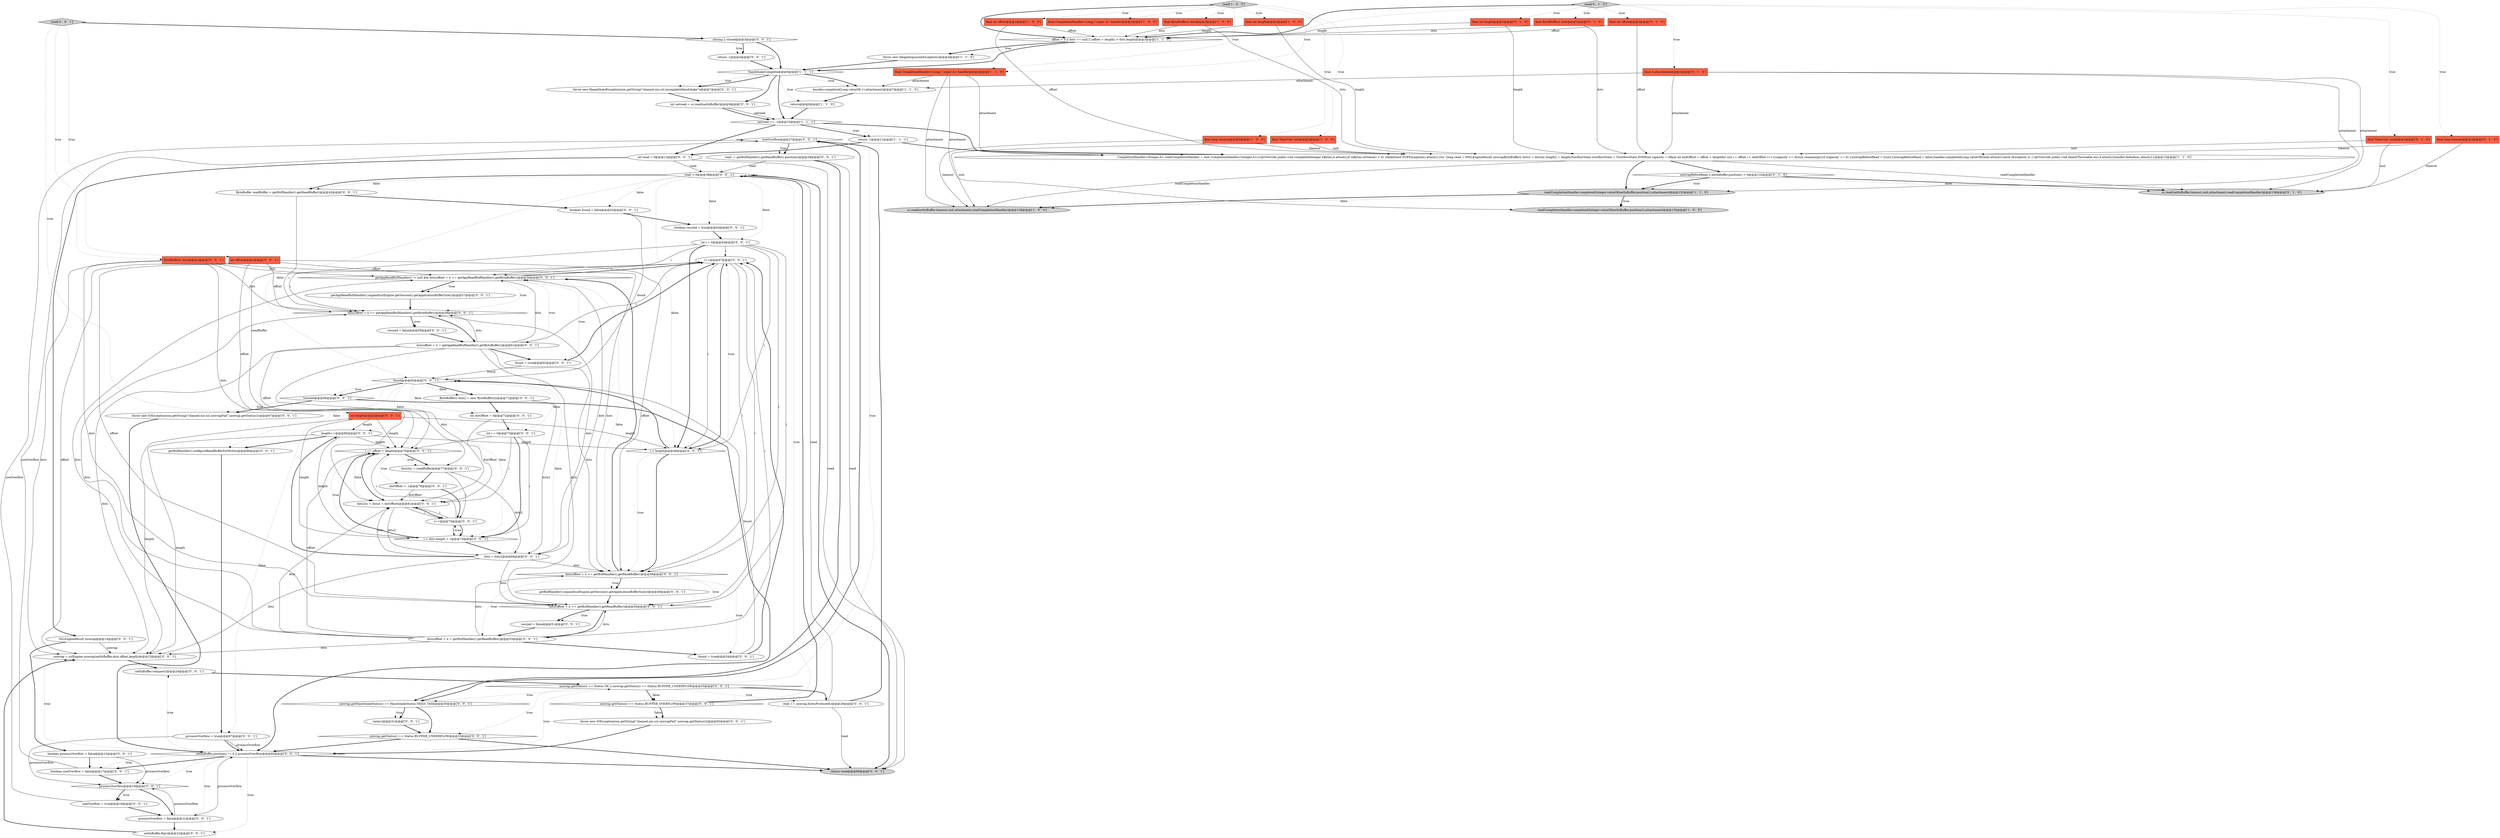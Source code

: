 digraph {
49 [style = filled, label = "useOverflow@@@27@@@['0', '0', '1']", fillcolor = white, shape = diamond image = "AAA0AAABBB3BBB"];
13 [style = filled, label = "final long timeout@@@2@@@['1', '0', '0']", fillcolor = tomato, shape = box image = "AAA0AAABBB1BBB"];
10 [style = filled, label = "sc.read(netInBuffer,timeout,unit,attachment,readCompletionHandler)@@@138@@@['1', '0', '0']", fillcolor = lightgray, shape = ellipse image = "AAA0AAABBB1BBB"];
82 [style = filled, label = "int i = 0@@@45@@@['0', '0', '1']", fillcolor = white, shape = ellipse image = "AAA0AAABBB3BBB"];
69 [style = filled, label = "!resized@@@66@@@['0', '0', '1']", fillcolor = white, shape = diamond image = "AAA0AAABBB3BBB"];
68 [style = filled, label = "getBufHandler().expand(sslEngine.getSession().getApplicationBufferSize())@@@49@@@['0', '0', '1']", fillcolor = white, shape = ellipse image = "AAA0AAABBB3BBB"];
58 [style = filled, label = "read > 0@@@38@@@['0', '0', '1']", fillcolor = white, shape = diamond image = "AAA0AAABBB3BBB"];
33 [style = filled, label = "boolean processOverflow = false@@@15@@@['0', '0', '1']", fillcolor = white, shape = ellipse image = "AAA0AAABBB3BBB"];
7 [style = filled, label = "final ByteBuffer(( dsts@@@2@@@['1', '0', '0']", fillcolor = tomato, shape = box image = "AAA0AAABBB1BBB"];
54 [style = filled, label = "length++@@@85@@@['0', '0', '1']", fillcolor = white, shape = ellipse image = "AAA0AAABBB3BBB"];
62 [style = filled, label = "ByteBuffer(( dsts@@@2@@@['0', '0', '1']", fillcolor = tomato, shape = box image = "AAA0AAABBB3BBB"];
20 [style = filled, label = "final A attachment@@@2@@@['0', '1', '0']", fillcolor = tomato, shape = box image = "AAA0AAABBB2BBB"];
9 [style = filled, label = "final int offset@@@2@@@['1', '0', '0']", fillcolor = tomato, shape = box image = "AAA0AAABBB1BBB"];
63 [style = filled, label = "i++@@@47@@@['0', '0', '1']", fillcolor = white, shape = ellipse image = "AAA0AAABBB3BBB"];
66 [style = filled, label = "int i = 0@@@73@@@['0', '0', '1']", fillcolor = white, shape = ellipse image = "AAA0AAABBB3BBB"];
60 [style = filled, label = "found = true@@@62@@@['0', '0', '1']", fillcolor = white, shape = ellipse image = "AAA0AAABBB3BBB"];
75 [style = filled, label = "read -= getBufHandler().getReadBuffer().position()@@@28@@@['0', '0', '1']", fillcolor = white, shape = ellipse image = "AAA0AAABBB3BBB"];
41 [style = filled, label = "getAppReadBufHandler() != null && dsts(offset + i( == getAppReadBufHandler().getByteBuffer()@@@56@@@['0', '0', '1']", fillcolor = white, shape = diamond image = "AAA0AAABBB3BBB"];
86 [style = filled, label = "return read@@@96@@@['0', '0', '1']", fillcolor = lightgray, shape = ellipse image = "AAA0AAABBB3BBB"];
79 [style = filled, label = "dsts2(i( = dsts(i + dstOffset(@@@81@@@['0', '0', '1']", fillcolor = white, shape = ellipse image = "AAA0AAABBB3BBB"];
26 [style = filled, label = "final ByteBuffer(( dsts@@@2@@@['0', '1', '0']", fillcolor = tomato, shape = box image = "AAA0AAABBB2BBB"];
53 [style = filled, label = "i++@@@75@@@['0', '0', '1']", fillcolor = white, shape = ellipse image = "AAA0AAABBB3BBB"];
83 [style = filled, label = "boolean useOverflow = false@@@17@@@['0', '0', '1']", fillcolor = white, shape = ellipse image = "AAA0AAABBB3BBB"];
74 [style = filled, label = "tasks()@@@31@@@['0', '0', '1']", fillcolor = white, shape = ellipse image = "AAA0AAABBB3BBB"];
57 [style = filled, label = "closing || closed@@@3@@@['0', '0', '1']", fillcolor = white, shape = diamond image = "AAA0AAABBB3BBB"];
73 [style = filled, label = "unwrap.getStatus() == Status.OK || unwrap.getStatus() == Status.BUFFER_UNDERFLOW@@@25@@@['0', '0', '1']", fillcolor = white, shape = diamond image = "AAA0AAABBB3BBB"];
4 [style = filled, label = "final CompletionHandler<Long,? super A> handler@@@2@@@['1', '0', '0']", fillcolor = tomato, shape = box image = "AAA0AAABBB1BBB"];
28 [style = filled, label = "netInBuffer.compact()@@@24@@@['0', '0', '1']", fillcolor = white, shape = ellipse image = "AAA0AAABBB3BBB"];
48 [style = filled, label = "netInBuffer.flip()@@@22@@@['0', '0', '1']", fillcolor = white, shape = ellipse image = "AAA0AAABBB3BBB"];
32 [style = filled, label = "dsts(offset + i( = getBufHandler().getReadBuffer()@@@53@@@['0', '0', '1']", fillcolor = white, shape = ellipse image = "AAA0AAABBB3BBB"];
67 [style = filled, label = "i == offset + length@@@76@@@['0', '0', '1']", fillcolor = white, shape = diamond image = "AAA0AAABBB3BBB"];
76 [style = filled, label = "boolean resized = true@@@44@@@['0', '0', '1']", fillcolor = white, shape = ellipse image = "AAA0AAABBB3BBB"];
88 [style = filled, label = "resized = false@@@51@@@['0', '0', '1']", fillcolor = white, shape = ellipse image = "AAA0AAABBB3BBB"];
40 [style = filled, label = "dsts(offset + i( == getBufHandler().getReadBuffer()@@@50@@@['0', '0', '1']", fillcolor = white, shape = diamond image = "AAA0AAABBB3BBB"];
12 [style = filled, label = "read['1', '0', '0']", fillcolor = lightgray, shape = diamond image = "AAA0AAABBB1BBB"];
44 [style = filled, label = "throw new IOException(sm.getString(\"channel.nio.ssl.unwrapFail\",unwrap.getStatus()))@@@92@@@['0', '0', '1']", fillcolor = white, shape = ellipse image = "AAA0AAABBB3BBB"];
5 [style = filled, label = "final TimeUnit unit@@@2@@@['1', '0', '0']", fillcolor = tomato, shape = box image = "AAA0AAABBB1BBB"];
80 [style = filled, label = "throw new IOException(sm.getString(\"channel.nio.ssl.unwrapFail\",unwrap.getStatus()))@@@67@@@['0', '0', '1']", fillcolor = white, shape = ellipse image = "AAA0AAABBB3BBB"];
1 [style = filled, label = "!handshakeComplete@@@6@@@['1', '1', '1']", fillcolor = white, shape = diamond image = "AAA0AAABBB1BBB"];
29 [style = filled, label = "processOverflow = false@@@21@@@['0', '0', '1']", fillcolor = white, shape = ellipse image = "AAA0AAABBB3BBB"];
8 [style = filled, label = "CompletionHandler<Integer,A> readCompletionHandler = new CompletionHandler<Integer,A>(){@Override public void completed(Integer nBytes,A attach){if (nBytes.intValue() < 0) {failed(new EOFException(),attach)}{try {long read = 0SSLEngineResult unwrapByteBuffer(( dsts2 = dstsint length2 = lengthOverflowState overflowState = OverflowState.NONEint capacity = 0final int endOffset = offset + lengthfor (int i = offset i < endOffset i++){capacity += dsts(i(.remaining()}if (capacity == 0) {unwrapBeforeRead = true}{unwrapBeforeRead = false}handler.completed(Long.valueOf(read),attach)}catch (Exception e) }}@Override public void failed(Throwable exc,A attach){handler.failed(exc,attach)}}@@@13@@@['1', '1', '0']", fillcolor = white, shape = ellipse image = "AAA0AAABBB1BBB"];
18 [style = filled, label = "readCompletionHandler.completed(Integer.valueOf(netInBuffer.position()),attachment)@@@133@@@['1', '1', '0']", fillcolor = lightgray, shape = ellipse image = "AAA0AAABBB1BBB"];
6 [style = filled, label = "return@@@8@@@['1', '1', '0']", fillcolor = white, shape = ellipse image = "AAA0AAABBB1BBB"];
91 [style = filled, label = "netInBuffer.position() != 0 || processOverflow@@@95@@@['0', '0', '1']", fillcolor = white, shape = diamond image = "AAA0AAABBB3BBB"];
23 [style = filled, label = "final int offset@@@2@@@['0', '1', '0']", fillcolor = tomato, shape = box image = "AAA0AAABBB2BBB"];
39 [style = filled, label = "read['0', '0', '1']", fillcolor = lightgray, shape = diamond image = "AAA0AAABBB3BBB"];
15 [style = filled, label = "final int length@@@2@@@['1', '0', '0']", fillcolor = tomato, shape = box image = "AAA0AAABBB1BBB"];
46 [style = filled, label = "dstOffset = -1@@@78@@@['0', '0', '1']", fillcolor = white, shape = ellipse image = "AAA0AAABBB3BBB"];
16 [style = filled, label = "return -1@@@11@@@['1', '1', '1']", fillcolor = white, shape = ellipse image = "AAA0AAABBB1BBB"];
47 [style = filled, label = "found = true@@@54@@@['0', '0', '1']", fillcolor = white, shape = ellipse image = "AAA0AAABBB3BBB"];
36 [style = filled, label = "dsts(offset + i( == getBufHandler().getReadBuffer()@@@48@@@['0', '0', '1']", fillcolor = white, shape = diamond image = "AAA0AAABBB3BBB"];
14 [style = filled, label = "readCompletionHandler.completed(Integer.valueOf(netInBuffer.position()),attachment)@@@135@@@['1', '0', '0']", fillcolor = lightgray, shape = ellipse image = "AAA0AAABBB1BBB"];
65 [style = filled, label = "throw new IllegalStateException(sm.getString(\"channel.nio.ssl.incompleteHandshake\"))@@@7@@@['0', '0', '1']", fillcolor = white, shape = ellipse image = "AAA0AAABBB3BBB"];
81 [style = filled, label = "getBufHandler().configureReadBufferForWrite()@@@86@@@['0', '0', '1']", fillcolor = white, shape = ellipse image = "AAA0AAABBB3BBB"];
89 [style = filled, label = "dsts = dsts2@@@84@@@['0', '0', '1']", fillcolor = white, shape = ellipse image = "AAA0AAABBB3BBB"];
77 [style = filled, label = "ByteBuffer(( dsts2 = new ByteBuffer((((@@@71@@@['0', '0', '1']", fillcolor = white, shape = ellipse image = "AAA0AAABBB3BBB"];
21 [style = filled, label = "sc.read(netInBuffer,timeout,unit,attachment,readCompletionHandler)@@@136@@@['0', '1', '0']", fillcolor = lightgray, shape = ellipse image = "AAA0AAABBB2BBB"];
84 [style = filled, label = "i < length@@@46@@@['0', '0', '1']", fillcolor = white, shape = diamond image = "AAA0AAABBB3BBB"];
27 [style = filled, label = "unwrapBeforeRead || netInBuffer.position() > 0@@@132@@@['0', '1', '0']", fillcolor = white, shape = diamond image = "AAA0AAABBB2BBB"];
55 [style = filled, label = "int netread = sc.read(netInBuffer)@@@9@@@['0', '0', '1']", fillcolor = white, shape = ellipse image = "AAA0AAABBB3BBB"];
64 [style = filled, label = "dsts2(i( = readBuffer@@@77@@@['0', '0', '1']", fillcolor = white, shape = ellipse image = "AAA0AAABBB3BBB"];
30 [style = filled, label = "i < dsts.length + 1@@@74@@@['0', '0', '1']", fillcolor = white, shape = diamond image = "AAA0AAABBB3BBB"];
72 [style = filled, label = "SSLEngineResult unwrap@@@14@@@['0', '0', '1']", fillcolor = white, shape = ellipse image = "AAA0AAABBB3BBB"];
25 [style = filled, label = "final TimeUnit unit@@@2@@@['0', '1', '0']", fillcolor = tomato, shape = box image = "AAA0AAABBB2BBB"];
11 [style = filled, label = "netread == -1@@@10@@@['1', '1', '1']", fillcolor = white, shape = diamond image = "AAA0AAABBB1BBB"];
52 [style = filled, label = "boolean found = false@@@43@@@['0', '0', '1']", fillcolor = white, shape = ellipse image = "AAA0AAABBB3BBB"];
61 [style = filled, label = "processOverflow = true@@@87@@@['0', '0', '1']", fillcolor = white, shape = ellipse image = "AAA0AAABBB3BBB"];
38 [style = filled, label = "int length@@@2@@@['0', '0', '1']", fillcolor = tomato, shape = box image = "AAA0AAABBB3BBB"];
85 [style = filled, label = "dsts(offset + i( = getAppReadBufHandler().getByteBuffer()@@@61@@@['0', '0', '1']", fillcolor = white, shape = ellipse image = "AAA0AAABBB3BBB"];
3 [style = filled, label = "throw new IllegalArgumentException()@@@4@@@['1', '1', '0']", fillcolor = white, shape = ellipse image = "AAA0AAABBB1BBB"];
37 [style = filled, label = "read += unwrap.bytesProduced()@@@26@@@['0', '0', '1']", fillcolor = white, shape = ellipse image = "AAA0AAABBB3BBB"];
87 [style = filled, label = "found@@@65@@@['0', '0', '1']", fillcolor = white, shape = diamond image = "AAA0AAABBB3BBB"];
50 [style = filled, label = "int dstOffset = 0@@@72@@@['0', '0', '1']", fillcolor = white, shape = ellipse image = "AAA0AAABBB3BBB"];
0 [style = filled, label = "handler.completed(Long.valueOf(-1),attachment)@@@7@@@['1', '1', '0']", fillcolor = white, shape = ellipse image = "AAA0AAABBB1BBB"];
19 [style = filled, label = "final int length@@@2@@@['0', '1', '0']", fillcolor = tomato, shape = box image = "AAA0AAABBB2BBB"];
71 [style = filled, label = "useOverflow = true@@@19@@@['0', '0', '1']", fillcolor = white, shape = ellipse image = "AAA0AAABBB3BBB"];
2 [style = filled, label = "offset < 0 || dsts == null || (offset + length) > dsts.length@@@3@@@['1', '1', '0']", fillcolor = white, shape = diamond image = "AAA0AAABBB1BBB"];
17 [style = filled, label = "final CompletionHandler<Long,? super A> handler@@@2@@@['1', '1', '0']", fillcolor = tomato, shape = box image = "AAA0AAABBB1BBB"];
34 [style = filled, label = "unwrap.getStatus() == Status.BUFFER_OVERFLOW@@@37@@@['0', '0', '1']", fillcolor = white, shape = diamond image = "AAA0AAABBB3BBB"];
56 [style = filled, label = "ByteBuffer readBuffer = getBufHandler().getReadBuffer()@@@42@@@['0', '0', '1']", fillcolor = white, shape = ellipse image = "AAA0AAABBB3BBB"];
59 [style = filled, label = "int offset@@@2@@@['0', '0', '1']", fillcolor = tomato, shape = box image = "AAA0AAABBB3BBB"];
42 [style = filled, label = "int read = 0@@@13@@@['0', '0', '1']", fillcolor = white, shape = ellipse image = "AAA0AAABBB3BBB"];
24 [style = filled, label = "read['0', '1', '0']", fillcolor = lightgray, shape = diamond image = "AAA0AAABBB2BBB"];
70 [style = filled, label = "getAppReadBufHandler().expand(sslEngine.getSession().getApplicationBufferSize())@@@57@@@['0', '0', '1']", fillcolor = white, shape = ellipse image = "AAA0AAABBB3BBB"];
45 [style = filled, label = "resized = false@@@59@@@['0', '0', '1']", fillcolor = white, shape = ellipse image = "AAA0AAABBB3BBB"];
31 [style = filled, label = "return -1@@@4@@@['0', '0', '1']", fillcolor = white, shape = ellipse image = "AAA0AAABBB3BBB"];
43 [style = filled, label = "unwrap.getStatus() == Status.BUFFER_UNDERFLOW@@@33@@@['0', '0', '1']", fillcolor = white, shape = diamond image = "AAA0AAABBB3BBB"];
22 [style = filled, label = "final long timeout@@@2@@@['0', '1', '0']", fillcolor = tomato, shape = box image = "AAA0AAABBB2BBB"];
51 [style = filled, label = "dsts(offset + i( == getAppReadBufHandler().getByteBuffer()@@@58@@@['0', '0', '1']", fillcolor = white, shape = diamond image = "AAA0AAABBB3BBB"];
35 [style = filled, label = "processOverflow@@@18@@@['0', '0', '1']", fillcolor = white, shape = diamond image = "AAA0AAABBB3BBB"];
78 [style = filled, label = "unwrap = sslEngine.unwrap(netInBuffer,dsts,offset,length)@@@23@@@['0', '0', '1']", fillcolor = white, shape = ellipse image = "AAA0AAABBB3BBB"];
90 [style = filled, label = "unwrap.getHandshakeStatus() == HandshakeStatus.NEED_TASK@@@30@@@['0', '0', '1']", fillcolor = white, shape = diamond image = "AAA0AAABBB3BBB"];
15->8 [style = solid, label="length"];
13->10 [style = solid, label="timeout"];
57->31 [style = bold, label=""];
56->52 [style = bold, label=""];
44->91 [style = bold, label=""];
1->55 [style = bold, label=""];
90->74 [style = dotted, label="true"];
50->79 [style = solid, label="dstOffset"];
37->49 [style = bold, label=""];
24->25 [style = dotted, label="true"];
89->79 [style = solid, label="dsts"];
19->2 [style = solid, label="length"];
79->53 [style = solid, label="i"];
82->40 [style = solid, label="i"];
24->17 [style = dotted, label="true"];
51->45 [style = dotted, label="true"];
91->35 [style = dotted, label="true"];
7->2 [style = solid, label="dsts"];
12->15 [style = dotted, label="true"];
57->1 [style = bold, label=""];
55->11 [style = solid, label="netread"];
31->1 [style = bold, label=""];
18->10 [style = dotted, label="false"];
69->80 [style = bold, label=""];
35->71 [style = dotted, label="true"];
91->78 [style = dotted, label="true"];
70->51 [style = bold, label=""];
62->51 [style = solid, label="dsts"];
91->86 [style = bold, label=""];
59->78 [style = solid, label="offset"];
1->65 [style = dotted, label="true"];
73->90 [style = dotted, label="true"];
85->67 [style = solid, label="offset"];
72->33 [style = bold, label=""];
34->58 [style = bold, label=""];
45->85 [style = bold, label=""];
39->57 [style = bold, label=""];
12->2 [style = bold, label=""];
64->89 [style = solid, label="dsts2"];
87->77 [style = bold, label=""];
49->75 [style = dotted, label="true"];
85->36 [style = solid, label="dsts"];
39->62 [style = dotted, label="true"];
6->11 [style = bold, label=""];
38->67 [style = solid, label="length"];
63->36 [style = solid, label="i"];
30->89 [style = bold, label=""];
25->21 [style = solid, label="unit"];
32->41 [style = solid, label="dsts"];
8->21 [style = solid, label="readCompletionHandler"];
60->63 [style = bold, label=""];
41->51 [style = dotted, label="true"];
62->79 [style = solid, label="dsts"];
22->8 [style = solid, label="timeout"];
15->2 [style = solid, label="length"];
1->6 [style = dotted, label="true"];
87->77 [style = dotted, label="false"];
32->79 [style = solid, label="dsts"];
55->11 [style = bold, label=""];
16->42 [style = bold, label=""];
1->0 [style = dotted, label="true"];
50->66 [style = bold, label=""];
38->78 [style = solid, label="length"];
37->86 [style = solid, label="read"];
27->18 [style = dotted, label="true"];
8->27 [style = bold, label=""];
71->29 [style = bold, label=""];
82->63 [style = solid, label="i"];
87->81 [style = dotted, label="false"];
85->63 [style = solid, label="i"];
2->3 [style = dotted, label="true"];
11->16 [style = bold, label=""];
91->29 [style = dotted, label="true"];
12->17 [style = dotted, label="true"];
62->36 [style = solid, label="dsts"];
91->48 [style = dotted, label="true"];
30->67 [style = bold, label=""];
61->35 [style = solid, label="processOverflow"];
63->84 [style = solid, label="i"];
90->74 [style = bold, label=""];
29->35 [style = solid, label="processOverflow"];
36->41 [style = bold, label=""];
36->47 [style = dotted, label="true"];
73->37 [style = bold, label=""];
82->51 [style = solid, label="i"];
67->64 [style = bold, label=""];
87->50 [style = dotted, label="false"];
62->41 [style = solid, label="dsts"];
8->18 [style = bold, label=""];
59->67 [style = solid, label="offset"];
54->84 [style = solid, label="length"];
41->60 [style = dotted, label="true"];
28->73 [style = bold, label=""];
17->0 [style = solid, label="attachment"];
63->41 [style = solid, label="i"];
41->85 [style = dotted, label="true"];
53->30 [style = bold, label=""];
54->78 [style = solid, label="length"];
54->81 [style = bold, label=""];
85->51 [style = solid, label="dsts"];
32->36 [style = solid, label="dsts"];
66->79 [style = solid, label="i"];
36->40 [style = dotted, label="true"];
5->8 [style = solid, label="unit"];
72->78 [style = solid, label="unwrap"];
1->0 [style = bold, label=""];
19->8 [style = solid, label="length"];
42->72 [style = bold, label=""];
47->63 [style = bold, label=""];
17->10 [style = solid, label="attachment"];
58->56 [style = dotted, label="false"];
87->30 [style = dotted, label="false"];
87->54 [style = dotted, label="false"];
67->79 [style = dotted, label="false"];
85->40 [style = solid, label="dsts"];
53->67 [style = solid, label="i"];
1->11 [style = bold, label=""];
30->53 [style = dotted, label="true"];
74->43 [style = bold, label=""];
38->54 [style = solid, label="length"];
58->56 [style = bold, label=""];
52->87 [style = solid, label="found"];
75->58 [style = solid, label="read"];
51->85 [style = bold, label=""];
85->60 [style = bold, label=""];
90->43 [style = bold, label=""];
89->36 [style = solid, label="dsts"];
89->78 [style = solid, label="dsts"];
62->78 [style = solid, label="dsts"];
87->66 [style = dotted, label="false"];
35->71 [style = bold, label=""];
24->26 [style = dotted, label="true"];
36->68 [style = dotted, label="true"];
26->8 [style = solid, label="dsts"];
24->22 [style = dotted, label="true"];
87->69 [style = bold, label=""];
73->37 [style = dotted, label="true"];
84->36 [style = dotted, label="true"];
22->21 [style = solid, label="timeout"];
8->10 [style = solid, label="readCompletionHandler"];
11->16 [style = dotted, label="true"];
11->8 [style = bold, label=""];
24->19 [style = dotted, label="true"];
36->41 [style = dotted, label="false"];
66->30 [style = bold, label=""];
61->91 [style = solid, label="processOverflow"];
12->4 [style = dotted, label="true"];
54->67 [style = solid, label="length"];
65->55 [style = bold, label=""];
63->51 [style = solid, label="i"];
76->82 [style = bold, label=""];
12->7 [style = dotted, label="true"];
23->2 [style = solid, label="offset"];
91->28 [style = dotted, label="true"];
80->91 [style = bold, label=""];
75->90 [style = bold, label=""];
42->86 [style = solid, label="read"];
73->43 [style = dotted, label="true"];
41->70 [style = bold, label=""];
89->51 [style = solid, label="dsts"];
58->87 [style = dotted, label="false"];
85->79 [style = solid, label="dsts"];
27->18 [style = bold, label=""];
91->83 [style = dotted, label="true"];
35->29 [style = bold, label=""];
56->64 [style = solid, label="readBuffer"];
58->84 [style = dotted, label="false"];
3->1 [style = bold, label=""];
17->8 [style = solid, label="attachment"];
16->8 [style = bold, label=""];
91->83 [style = bold, label=""];
2->1 [style = bold, label=""];
66->30 [style = solid, label="i"];
2->3 [style = bold, label=""];
58->82 [style = dotted, label="false"];
30->67 [style = dotted, label="true"];
73->49 [style = dotted, label="true"];
20->21 [style = solid, label="attachment"];
36->32 [style = dotted, label="true"];
61->91 [style = bold, label=""];
32->63 [style = solid, label="i"];
69->80 [style = dotted, label="true"];
68->40 [style = bold, label=""];
37->58 [style = solid, label="read"];
63->40 [style = solid, label="i"];
20->18 [style = solid, label="attachment"];
62->40 [style = solid, label="dsts"];
82->36 [style = solid, label="i"];
79->89 [style = solid, label="dsts2"];
63->84 [style = bold, label=""];
88->32 [style = bold, label=""];
20->8 [style = solid, label="attachment"];
58->52 [style = dotted, label="false"];
34->44 [style = dotted, label="false"];
59->36 [style = solid, label="offset"];
32->51 [style = solid, label="dsts"];
12->13 [style = dotted, label="true"];
7->8 [style = solid, label="dsts"];
87->69 [style = dotted, label="true"];
29->91 [style = solid, label="processOverflow"];
24->23 [style = dotted, label="true"];
18->10 [style = bold, label=""];
89->54 [style = bold, label=""];
20->0 [style = solid, label="attachment"];
51->45 [style = bold, label=""];
83->49 [style = solid, label="useOverflow"];
73->34 [style = bold, label=""];
49->90 [style = bold, label=""];
24->20 [style = dotted, label="true"];
53->30 [style = solid, label="i"];
84->63 [style = dotted, label="true"];
40->88 [style = dotted, label="true"];
39->59 [style = dotted, label="true"];
78->28 [style = bold, label=""];
34->44 [style = bold, label=""];
83->35 [style = bold, label=""];
67->46 [style = dotted, label="true"];
49->75 [style = bold, label=""];
40->32 [style = bold, label=""];
40->88 [style = bold, label=""];
32->67 [style = solid, label="offset"];
87->89 [style = dotted, label="false"];
1->65 [style = bold, label=""];
67->79 [style = bold, label=""];
47->87 [style = solid, label="found"];
60->87 [style = solid, label="found"];
53->79 [style = solid, label="i"];
27->21 [style = bold, label=""];
48->78 [style = bold, label=""];
79->53 [style = bold, label=""];
64->53 [style = solid, label="i"];
57->31 [style = dotted, label="true"];
89->41 [style = solid, label="dsts"];
85->41 [style = solid, label="dsts"];
73->34 [style = dotted, label="false"];
23->8 [style = solid, label="offset"];
24->2 [style = bold, label=""];
33->83 [style = bold, label=""];
38->30 [style = solid, label="length"];
85->78 [style = solid, label="dsts"];
0->6 [style = bold, label=""];
52->76 [style = bold, label=""];
67->64 [style = dotted, label="true"];
33->35 [style = solid, label="processOverflow"];
77->89 [style = solid, label="dsts2"];
39->38 [style = dotted, label="true"];
41->70 [style = dotted, label="true"];
46->53 [style = bold, label=""];
58->86 [style = bold, label=""];
9->2 [style = solid, label="offset"];
32->40 [style = solid, label="dsts"];
17->14 [style = solid, label="attachment"];
64->46 [style = bold, label=""];
11->42 [style = bold, label=""];
46->79 [style = solid, label="dstOffset"];
82->84 [style = solid, label="i"];
34->58 [style = dotted, label="true"];
58->76 [style = dotted, label="false"];
69->91 [style = bold, label=""];
42->58 [style = solid, label="read"];
18->14 [style = dotted, label="true"];
87->61 [style = dotted, label="false"];
5->10 [style = solid, label="unit"];
13->8 [style = solid, label="timeout"];
36->68 [style = bold, label=""];
59->51 [style = solid, label="offset"];
82->41 [style = solid, label="i"];
43->86 [style = bold, label=""];
84->87 [style = bold, label=""];
32->47 [style = bold, label=""];
25->8 [style = solid, label="unit"];
59->41 [style = solid, label="offset"];
12->5 [style = dotted, label="true"];
82->84 [style = bold, label=""];
27->21 [style = dotted, label="false"];
38->84 [style = solid, label="length"];
91->73 [style = dotted, label="true"];
81->61 [style = bold, label=""];
54->30 [style = solid, label="length"];
66->67 [style = solid, label="i"];
9->8 [style = solid, label="offset"];
29->48 [style = bold, label=""];
89->40 [style = solid, label="dsts"];
84->36 [style = bold, label=""];
71->49 [style = solid, label="useOverflow"];
41->63 [style = bold, label=""];
43->91 [style = bold, label=""];
18->14 [style = bold, label=""];
77->50 [style = bold, label=""];
26->2 [style = solid, label="dsts"];
59->40 [style = solid, label="offset"];
32->78 [style = solid, label="dsts"];
12->9 [style = dotted, label="true"];
75->86 [style = solid, label="read"];
}

